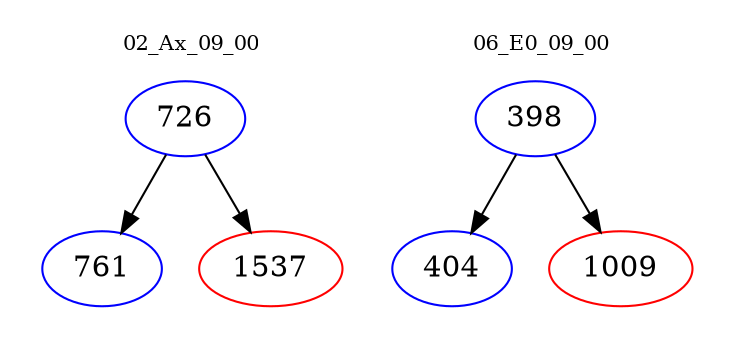 digraph{
subgraph cluster_0 {
color = white
label = "02_Ax_09_00";
fontsize=10;
T0_726 [label="726", color="blue"]
T0_726 -> T0_761 [color="black"]
T0_761 [label="761", color="blue"]
T0_726 -> T0_1537 [color="black"]
T0_1537 [label="1537", color="red"]
}
subgraph cluster_1 {
color = white
label = "06_E0_09_00";
fontsize=10;
T1_398 [label="398", color="blue"]
T1_398 -> T1_404 [color="black"]
T1_404 [label="404", color="blue"]
T1_398 -> T1_1009 [color="black"]
T1_1009 [label="1009", color="red"]
}
}
